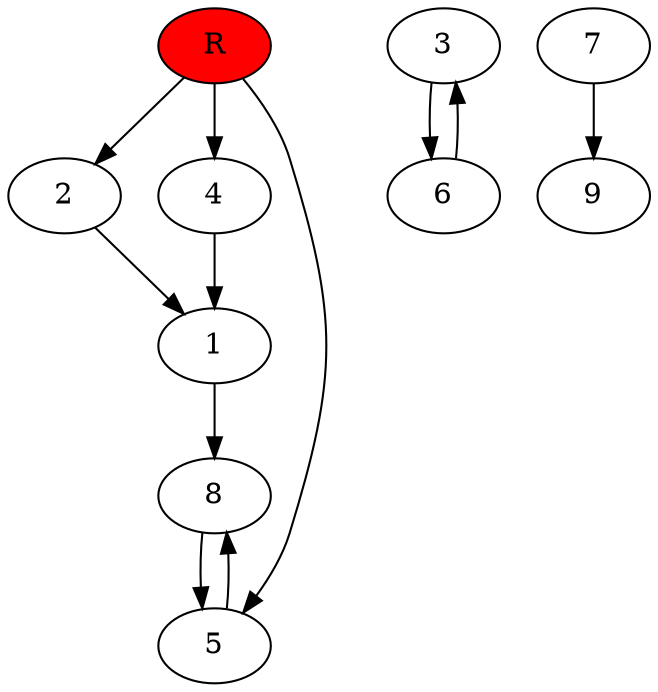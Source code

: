digraph prb36084 {
	1
	2
	3
	4
	5
	6
	7
	8
	R [fillcolor="#ff0000" style=filled]
	1 -> 8
	2 -> 1
	3 -> 6
	4 -> 1
	5 -> 8
	6 -> 3
	7 -> 9
	8 -> 5
	R -> 2
	R -> 4
	R -> 5
}
